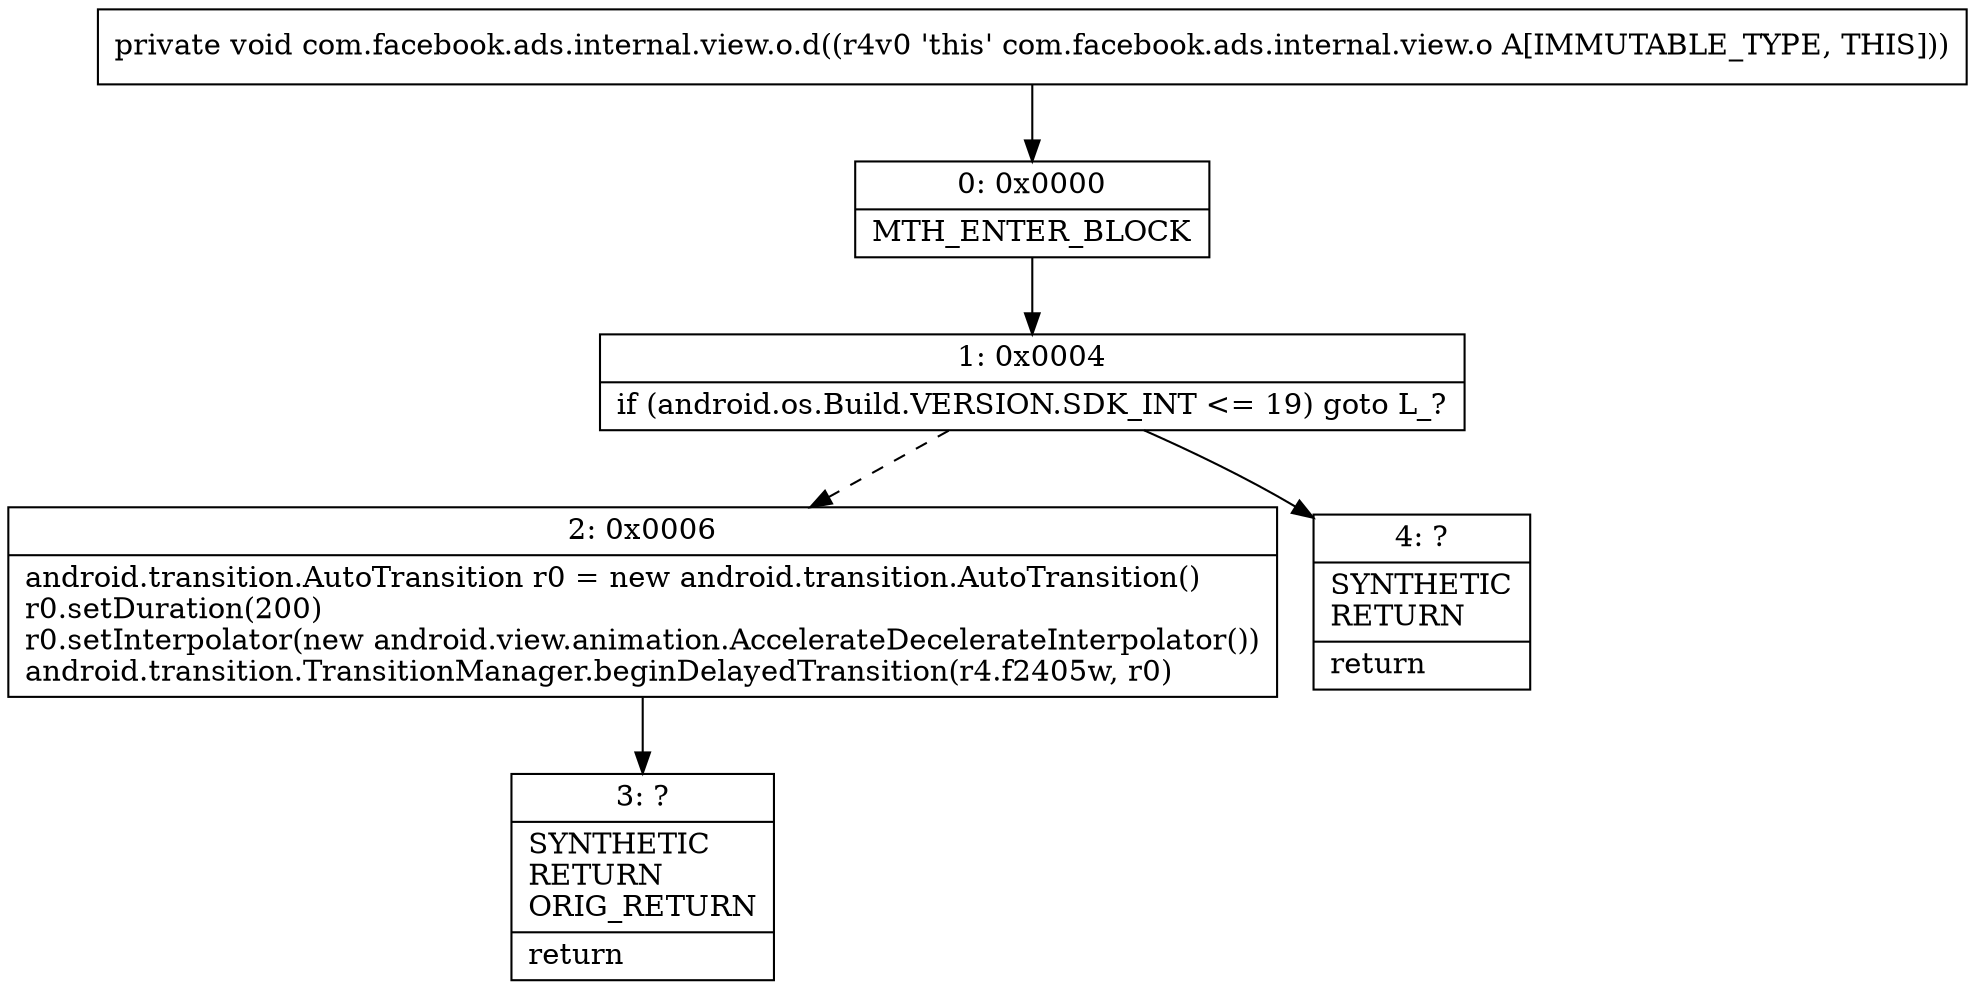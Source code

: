 digraph "CFG forcom.facebook.ads.internal.view.o.d()V" {
Node_0 [shape=record,label="{0\:\ 0x0000|MTH_ENTER_BLOCK\l}"];
Node_1 [shape=record,label="{1\:\ 0x0004|if (android.os.Build.VERSION.SDK_INT \<= 19) goto L_?\l}"];
Node_2 [shape=record,label="{2\:\ 0x0006|android.transition.AutoTransition r0 = new android.transition.AutoTransition()\lr0.setDuration(200)\lr0.setInterpolator(new android.view.animation.AccelerateDecelerateInterpolator())\landroid.transition.TransitionManager.beginDelayedTransition(r4.f2405w, r0)\l}"];
Node_3 [shape=record,label="{3\:\ ?|SYNTHETIC\lRETURN\lORIG_RETURN\l|return\l}"];
Node_4 [shape=record,label="{4\:\ ?|SYNTHETIC\lRETURN\l|return\l}"];
MethodNode[shape=record,label="{private void com.facebook.ads.internal.view.o.d((r4v0 'this' com.facebook.ads.internal.view.o A[IMMUTABLE_TYPE, THIS])) }"];
MethodNode -> Node_0;
Node_0 -> Node_1;
Node_1 -> Node_2[style=dashed];
Node_1 -> Node_4;
Node_2 -> Node_3;
}


